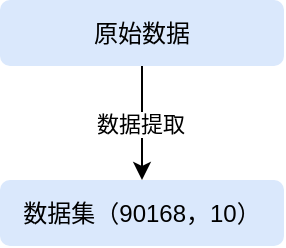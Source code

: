 <mxfile version="27.0.9">
  <diagram name="第 1 页" id="EhbQELco0rKqT1o21e_D">
    <mxGraphModel dx="868" dy="550" grid="0" gridSize="10" guides="1" tooltips="1" connect="1" arrows="1" fold="1" page="1" pageScale="1" pageWidth="827" pageHeight="1169" math="0" shadow="0">
      <root>
        <mxCell id="0" />
        <mxCell id="1" parent="0" />
        <mxCell id="-8UHgvC46Kcf6x7MxF1D-6" value="" style="edgeStyle=orthogonalEdgeStyle;rounded=0;orthogonalLoop=1;jettySize=auto;html=1;" edge="1" parent="1" source="-8UHgvC46Kcf6x7MxF1D-1" target="-8UHgvC46Kcf6x7MxF1D-5">
          <mxGeometry relative="1" as="geometry" />
        </mxCell>
        <mxCell id="-8UHgvC46Kcf6x7MxF1D-7" value="数据提取" style="edgeLabel;html=1;align=center;verticalAlign=middle;resizable=0;points=[];" vertex="1" connectable="0" parent="-8UHgvC46Kcf6x7MxF1D-6">
          <mxGeometry x="0.021" y="-1" relative="1" as="geometry">
            <mxPoint as="offset" />
          </mxGeometry>
        </mxCell>
        <mxCell id="-8UHgvC46Kcf6x7MxF1D-1" value="原始数据" style="rounded=1;whiteSpace=wrap;html=1;fillColor=#dae8fc;strokeColor=none;" vertex="1" parent="1">
          <mxGeometry x="310" y="34" width="142" height="33" as="geometry" />
        </mxCell>
        <mxCell id="-8UHgvC46Kcf6x7MxF1D-5" value="数据集（90168，10）" style="rounded=1;whiteSpace=wrap;html=1;fillColor=#dae8fc;strokeColor=none;" vertex="1" parent="1">
          <mxGeometry x="310" y="124" width="142" height="33" as="geometry" />
        </mxCell>
      </root>
    </mxGraphModel>
  </diagram>
</mxfile>
